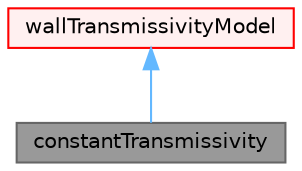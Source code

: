 digraph "constantTransmissivity"
{
 // LATEX_PDF_SIZE
  bgcolor="transparent";
  edge [fontname=Helvetica,fontsize=10,labelfontname=Helvetica,labelfontsize=10];
  node [fontname=Helvetica,fontsize=10,shape=box,height=0.2,width=0.4];
  Node1 [id="Node000001",label="constantTransmissivity",height=0.2,width=0.4,color="gray40", fillcolor="grey60", style="filled", fontcolor="black",tooltip="Constant radiation transmissivity coefficient."];
  Node2 -> Node1 [id="edge1_Node000001_Node000002",dir="back",color="steelblue1",style="solid",tooltip=" "];
  Node2 [id="Node000002",label="wallTransmissivityModel",height=0.2,width=0.4,color="red", fillcolor="#FFF0F0", style="filled",URL="$classFoam_1_1radiation_1_1wallTransmissivityModel.html",tooltip="Base class for wall transmissivity models."];
}
